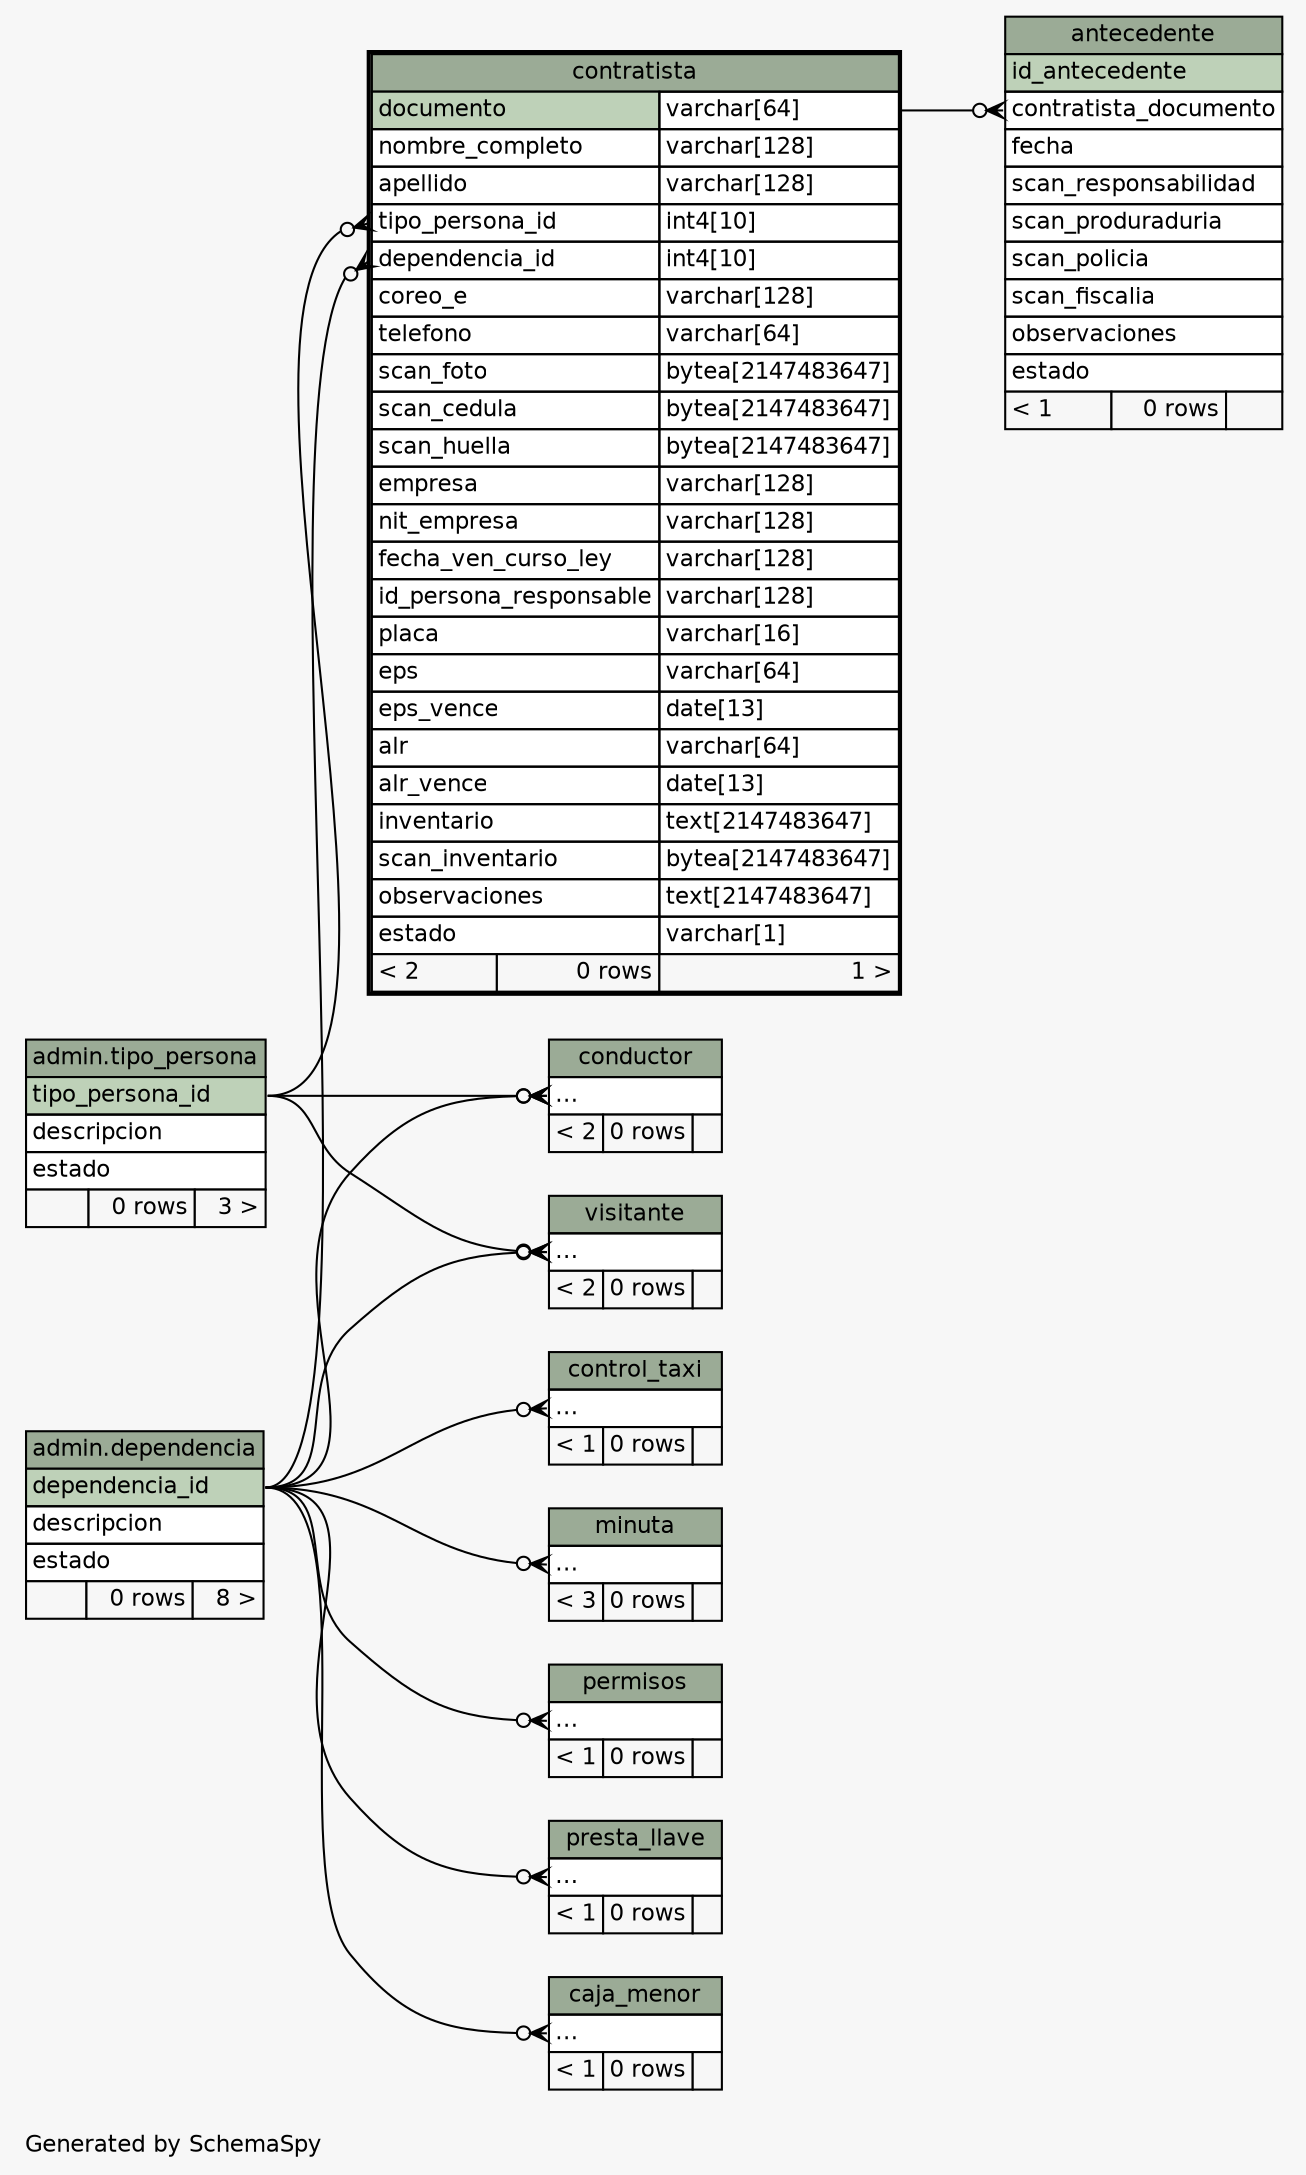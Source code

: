 // dot 2.26.3 on Linux 3.2.0-4-686-pae
// SchemaSpy rev 590
digraph "twoDegreesRelationshipsDiagram" {
  graph [
    rankdir="RL"
    bgcolor="#f7f7f7"
    label="\nGenerated by SchemaSpy"
    labeljust="l"
    nodesep="0.18"
    ranksep="0.46"
    fontname="Helvetica"
    fontsize="11"
  ];
  node [
    fontname="Helvetica"
    fontsize="11"
    shape="plaintext"
  ];
  edge [
    arrowsize="0.8"
  ];
  "antecedente":"contratista_documento":w -> "contratista":"documento.type":e [arrowhead=none dir=back arrowtail=crowodot];
  "caja_menor":"elipses":w -> "admin.dependencia":"dependencia_id":e [arrowhead=none dir=back arrowtail=crowodot];
  "conductor":"elipses":w -> "admin.dependencia":"dependencia_id":e [arrowhead=none dir=back arrowtail=crowodot];
  "conductor":"elipses":w -> "admin.tipo_persona":"tipo_persona_id":e [arrowhead=none dir=back arrowtail=crowodot];
  "contratista":"dependencia_id":w -> "admin.dependencia":"dependencia_id":e [arrowhead=none dir=back arrowtail=crowodot];
  "contratista":"tipo_persona_id":w -> "admin.tipo_persona":"tipo_persona_id":e [arrowhead=none dir=back arrowtail=crowodot];
  "control_taxi":"elipses":w -> "admin.dependencia":"dependencia_id":e [arrowhead=none dir=back arrowtail=crowodot];
  "minuta":"elipses":w -> "admin.dependencia":"dependencia_id":e [arrowhead=none dir=back arrowtail=crowodot];
  "permisos":"elipses":w -> "admin.dependencia":"dependencia_id":e [arrowhead=none dir=back arrowtail=crowodot];
  "presta_llave":"elipses":w -> "admin.dependencia":"dependencia_id":e [arrowhead=none dir=back arrowtail=crowodot];
  "visitante":"elipses":w -> "admin.dependencia":"dependencia_id":e [arrowhead=none dir=back arrowtail=crowodot];
  "visitante":"elipses":w -> "admin.tipo_persona":"tipo_persona_id":e [arrowhead=none dir=back arrowtail=crowodot];
  "antecedente" [
    label=<
    <TABLE BORDER="0" CELLBORDER="1" CELLSPACING="0" BGCOLOR="#ffffff">
      <TR><TD COLSPAN="3" BGCOLOR="#9bab96" ALIGN="CENTER">antecedente</TD></TR>
      <TR><TD PORT="id_antecedente" COLSPAN="3" BGCOLOR="#bed1b8" ALIGN="LEFT">id_antecedente</TD></TR>
      <TR><TD PORT="contratista_documento" COLSPAN="3" ALIGN="LEFT">contratista_documento</TD></TR>
      <TR><TD PORT="fecha" COLSPAN="3" ALIGN="LEFT">fecha</TD></TR>
      <TR><TD PORT="scan_responsabilidad" COLSPAN="3" ALIGN="LEFT">scan_responsabilidad</TD></TR>
      <TR><TD PORT="scan_produraduria" COLSPAN="3" ALIGN="LEFT">scan_produraduria</TD></TR>
      <TR><TD PORT="scan_policia" COLSPAN="3" ALIGN="LEFT">scan_policia</TD></TR>
      <TR><TD PORT="scan_fiscalia" COLSPAN="3" ALIGN="LEFT">scan_fiscalia</TD></TR>
      <TR><TD PORT="observaciones" COLSPAN="3" ALIGN="LEFT">observaciones</TD></TR>
      <TR><TD PORT="estado" COLSPAN="3" ALIGN="LEFT">estado</TD></TR>
      <TR><TD ALIGN="LEFT" BGCOLOR="#f7f7f7">&lt; 1</TD><TD ALIGN="RIGHT" BGCOLOR="#f7f7f7">0 rows</TD><TD ALIGN="RIGHT" BGCOLOR="#f7f7f7">  </TD></TR>
    </TABLE>>
    URL="antecedente.html"
    tooltip="antecedente"
  ];
  "caja_menor" [
    label=<
    <TABLE BORDER="0" CELLBORDER="1" CELLSPACING="0" BGCOLOR="#ffffff">
      <TR><TD COLSPAN="3" BGCOLOR="#9bab96" ALIGN="CENTER">caja_menor</TD></TR>
      <TR><TD PORT="elipses" COLSPAN="3" ALIGN="LEFT">...</TD></TR>
      <TR><TD ALIGN="LEFT" BGCOLOR="#f7f7f7">&lt; 1</TD><TD ALIGN="RIGHT" BGCOLOR="#f7f7f7">0 rows</TD><TD ALIGN="RIGHT" BGCOLOR="#f7f7f7">  </TD></TR>
    </TABLE>>
    URL="caja_menor.html"
    tooltip="caja_menor"
  ];
  "conductor" [
    label=<
    <TABLE BORDER="0" CELLBORDER="1" CELLSPACING="0" BGCOLOR="#ffffff">
      <TR><TD COLSPAN="3" BGCOLOR="#9bab96" ALIGN="CENTER">conductor</TD></TR>
      <TR><TD PORT="elipses" COLSPAN="3" ALIGN="LEFT">...</TD></TR>
      <TR><TD ALIGN="LEFT" BGCOLOR="#f7f7f7">&lt; 2</TD><TD ALIGN="RIGHT" BGCOLOR="#f7f7f7">0 rows</TD><TD ALIGN="RIGHT" BGCOLOR="#f7f7f7">  </TD></TR>
    </TABLE>>
    URL="conductor.html"
    tooltip="conductor"
  ];
  "contratista" [
    label=<
    <TABLE BORDER="2" CELLBORDER="1" CELLSPACING="0" BGCOLOR="#ffffff">
      <TR><TD COLSPAN="3" BGCOLOR="#9bab96" ALIGN="CENTER">contratista</TD></TR>
      <TR><TD PORT="documento" COLSPAN="2" BGCOLOR="#bed1b8" ALIGN="LEFT">documento</TD><TD PORT="documento.type" ALIGN="LEFT">varchar[64]</TD></TR>
      <TR><TD PORT="nombre_completo" COLSPAN="2" ALIGN="LEFT">nombre_completo</TD><TD PORT="nombre_completo.type" ALIGN="LEFT">varchar[128]</TD></TR>
      <TR><TD PORT="apellido" COLSPAN="2" ALIGN="LEFT">apellido</TD><TD PORT="apellido.type" ALIGN="LEFT">varchar[128]</TD></TR>
      <TR><TD PORT="tipo_persona_id" COLSPAN="2" ALIGN="LEFT">tipo_persona_id</TD><TD PORT="tipo_persona_id.type" ALIGN="LEFT">int4[10]</TD></TR>
      <TR><TD PORT="dependencia_id" COLSPAN="2" ALIGN="LEFT">dependencia_id</TD><TD PORT="dependencia_id.type" ALIGN="LEFT">int4[10]</TD></TR>
      <TR><TD PORT="coreo_e" COLSPAN="2" ALIGN="LEFT">coreo_e</TD><TD PORT="coreo_e.type" ALIGN="LEFT">varchar[128]</TD></TR>
      <TR><TD PORT="telefono" COLSPAN="2" ALIGN="LEFT">telefono</TD><TD PORT="telefono.type" ALIGN="LEFT">varchar[64]</TD></TR>
      <TR><TD PORT="scan_foto" COLSPAN="2" ALIGN="LEFT">scan_foto</TD><TD PORT="scan_foto.type" ALIGN="LEFT">bytea[2147483647]</TD></TR>
      <TR><TD PORT="scan_cedula" COLSPAN="2" ALIGN="LEFT">scan_cedula</TD><TD PORT="scan_cedula.type" ALIGN="LEFT">bytea[2147483647]</TD></TR>
      <TR><TD PORT="scan_huella" COLSPAN="2" ALIGN="LEFT">scan_huella</TD><TD PORT="scan_huella.type" ALIGN="LEFT">bytea[2147483647]</TD></TR>
      <TR><TD PORT="empresa" COLSPAN="2" ALIGN="LEFT">empresa</TD><TD PORT="empresa.type" ALIGN="LEFT">varchar[128]</TD></TR>
      <TR><TD PORT="nit_empresa" COLSPAN="2" ALIGN="LEFT">nit_empresa</TD><TD PORT="nit_empresa.type" ALIGN="LEFT">varchar[128]</TD></TR>
      <TR><TD PORT="fecha_ven_curso_ley" COLSPAN="2" ALIGN="LEFT">fecha_ven_curso_ley</TD><TD PORT="fecha_ven_curso_ley.type" ALIGN="LEFT">varchar[128]</TD></TR>
      <TR><TD PORT="id_persona_responsable" COLSPAN="2" ALIGN="LEFT">id_persona_responsable</TD><TD PORT="id_persona_responsable.type" ALIGN="LEFT">varchar[128]</TD></TR>
      <TR><TD PORT="placa" COLSPAN="2" ALIGN="LEFT">placa</TD><TD PORT="placa.type" ALIGN="LEFT">varchar[16]</TD></TR>
      <TR><TD PORT="eps" COLSPAN="2" ALIGN="LEFT">eps</TD><TD PORT="eps.type" ALIGN="LEFT">varchar[64]</TD></TR>
      <TR><TD PORT="eps_vence" COLSPAN="2" ALIGN="LEFT">eps_vence</TD><TD PORT="eps_vence.type" ALIGN="LEFT">date[13]</TD></TR>
      <TR><TD PORT="alr" COLSPAN="2" ALIGN="LEFT">alr</TD><TD PORT="alr.type" ALIGN="LEFT">varchar[64]</TD></TR>
      <TR><TD PORT="alr_vence" COLSPAN="2" ALIGN="LEFT">alr_vence</TD><TD PORT="alr_vence.type" ALIGN="LEFT">date[13]</TD></TR>
      <TR><TD PORT="inventario" COLSPAN="2" ALIGN="LEFT">inventario</TD><TD PORT="inventario.type" ALIGN="LEFT">text[2147483647]</TD></TR>
      <TR><TD PORT="scan_inventario" COLSPAN="2" ALIGN="LEFT">scan_inventario</TD><TD PORT="scan_inventario.type" ALIGN="LEFT">bytea[2147483647]</TD></TR>
      <TR><TD PORT="observaciones" COLSPAN="2" ALIGN="LEFT">observaciones</TD><TD PORT="observaciones.type" ALIGN="LEFT">text[2147483647]</TD></TR>
      <TR><TD PORT="estado" COLSPAN="2" ALIGN="LEFT">estado</TD><TD PORT="estado.type" ALIGN="LEFT">varchar[1]</TD></TR>
      <TR><TD ALIGN="LEFT" BGCOLOR="#f7f7f7">&lt; 2</TD><TD ALIGN="RIGHT" BGCOLOR="#f7f7f7">0 rows</TD><TD ALIGN="RIGHT" BGCOLOR="#f7f7f7">1 &gt;</TD></TR>
    </TABLE>>
    URL="contratista.html"
    tooltip="contratista"
  ];
  "control_taxi" [
    label=<
    <TABLE BORDER="0" CELLBORDER="1" CELLSPACING="0" BGCOLOR="#ffffff">
      <TR><TD COLSPAN="3" BGCOLOR="#9bab96" ALIGN="CENTER">control_taxi</TD></TR>
      <TR><TD PORT="elipses" COLSPAN="3" ALIGN="LEFT">...</TD></TR>
      <TR><TD ALIGN="LEFT" BGCOLOR="#f7f7f7">&lt; 1</TD><TD ALIGN="RIGHT" BGCOLOR="#f7f7f7">0 rows</TD><TD ALIGN="RIGHT" BGCOLOR="#f7f7f7">  </TD></TR>
    </TABLE>>
    URL="control_taxi.html"
    tooltip="control_taxi"
  ];
  "admin.dependencia" [
    label=<
    <TABLE BORDER="0" CELLBORDER="1" CELLSPACING="0" BGCOLOR="#ffffff">
      <TR><TD COLSPAN="3" BGCOLOR="#9bab96" ALIGN="CENTER">admin.dependencia</TD></TR>
      <TR><TD PORT="dependencia_id" COLSPAN="3" BGCOLOR="#bed1b8" ALIGN="LEFT">dependencia_id</TD></TR>
      <TR><TD PORT="descripcion" COLSPAN="3" ALIGN="LEFT">descripcion</TD></TR>
      <TR><TD PORT="estado" COLSPAN="3" ALIGN="LEFT">estado</TD></TR>
      <TR><TD ALIGN="LEFT" BGCOLOR="#f7f7f7">  </TD><TD ALIGN="RIGHT" BGCOLOR="#f7f7f7">0 rows</TD><TD ALIGN="RIGHT" BGCOLOR="#f7f7f7">8 &gt;</TD></TR>
    </TABLE>>
    URL="../../admin/tables/dependencia.html"
    tooltip="admin.dependencia"
  ];
  "minuta" [
    label=<
    <TABLE BORDER="0" CELLBORDER="1" CELLSPACING="0" BGCOLOR="#ffffff">
      <TR><TD COLSPAN="3" BGCOLOR="#9bab96" ALIGN="CENTER">minuta</TD></TR>
      <TR><TD PORT="elipses" COLSPAN="3" ALIGN="LEFT">...</TD></TR>
      <TR><TD ALIGN="LEFT" BGCOLOR="#f7f7f7">&lt; 3</TD><TD ALIGN="RIGHT" BGCOLOR="#f7f7f7">0 rows</TD><TD ALIGN="RIGHT" BGCOLOR="#f7f7f7">  </TD></TR>
    </TABLE>>
    URL="minuta.html"
    tooltip="minuta"
  ];
  "permisos" [
    label=<
    <TABLE BORDER="0" CELLBORDER="1" CELLSPACING="0" BGCOLOR="#ffffff">
      <TR><TD COLSPAN="3" BGCOLOR="#9bab96" ALIGN="CENTER">permisos</TD></TR>
      <TR><TD PORT="elipses" COLSPAN="3" ALIGN="LEFT">...</TD></TR>
      <TR><TD ALIGN="LEFT" BGCOLOR="#f7f7f7">&lt; 1</TD><TD ALIGN="RIGHT" BGCOLOR="#f7f7f7">0 rows</TD><TD ALIGN="RIGHT" BGCOLOR="#f7f7f7">  </TD></TR>
    </TABLE>>
    URL="permisos.html"
    tooltip="permisos"
  ];
  "presta_llave" [
    label=<
    <TABLE BORDER="0" CELLBORDER="1" CELLSPACING="0" BGCOLOR="#ffffff">
      <TR><TD COLSPAN="3" BGCOLOR="#9bab96" ALIGN="CENTER">presta_llave</TD></TR>
      <TR><TD PORT="elipses" COLSPAN="3" ALIGN="LEFT">...</TD></TR>
      <TR><TD ALIGN="LEFT" BGCOLOR="#f7f7f7">&lt; 1</TD><TD ALIGN="RIGHT" BGCOLOR="#f7f7f7">0 rows</TD><TD ALIGN="RIGHT" BGCOLOR="#f7f7f7">  </TD></TR>
    </TABLE>>
    URL="presta_llave.html"
    tooltip="presta_llave"
  ];
  "admin.tipo_persona" [
    label=<
    <TABLE BORDER="0" CELLBORDER="1" CELLSPACING="0" BGCOLOR="#ffffff">
      <TR><TD COLSPAN="3" BGCOLOR="#9bab96" ALIGN="CENTER">admin.tipo_persona</TD></TR>
      <TR><TD PORT="tipo_persona_id" COLSPAN="3" BGCOLOR="#bed1b8" ALIGN="LEFT">tipo_persona_id</TD></TR>
      <TR><TD PORT="descripcion" COLSPAN="3" ALIGN="LEFT">descripcion</TD></TR>
      <TR><TD PORT="estado" COLSPAN="3" ALIGN="LEFT">estado</TD></TR>
      <TR><TD ALIGN="LEFT" BGCOLOR="#f7f7f7">  </TD><TD ALIGN="RIGHT" BGCOLOR="#f7f7f7">0 rows</TD><TD ALIGN="RIGHT" BGCOLOR="#f7f7f7">3 &gt;</TD></TR>
    </TABLE>>
    URL="../../admin/tables/tipo_persona.html"
    tooltip="admin.tipo_persona"
  ];
  "visitante" [
    label=<
    <TABLE BORDER="0" CELLBORDER="1" CELLSPACING="0" BGCOLOR="#ffffff">
      <TR><TD COLSPAN="3" BGCOLOR="#9bab96" ALIGN="CENTER">visitante</TD></TR>
      <TR><TD PORT="elipses" COLSPAN="3" ALIGN="LEFT">...</TD></TR>
      <TR><TD ALIGN="LEFT" BGCOLOR="#f7f7f7">&lt; 2</TD><TD ALIGN="RIGHT" BGCOLOR="#f7f7f7">0 rows</TD><TD ALIGN="RIGHT" BGCOLOR="#f7f7f7">  </TD></TR>
    </TABLE>>
    URL="visitante.html"
    tooltip="visitante"
  ];
}
